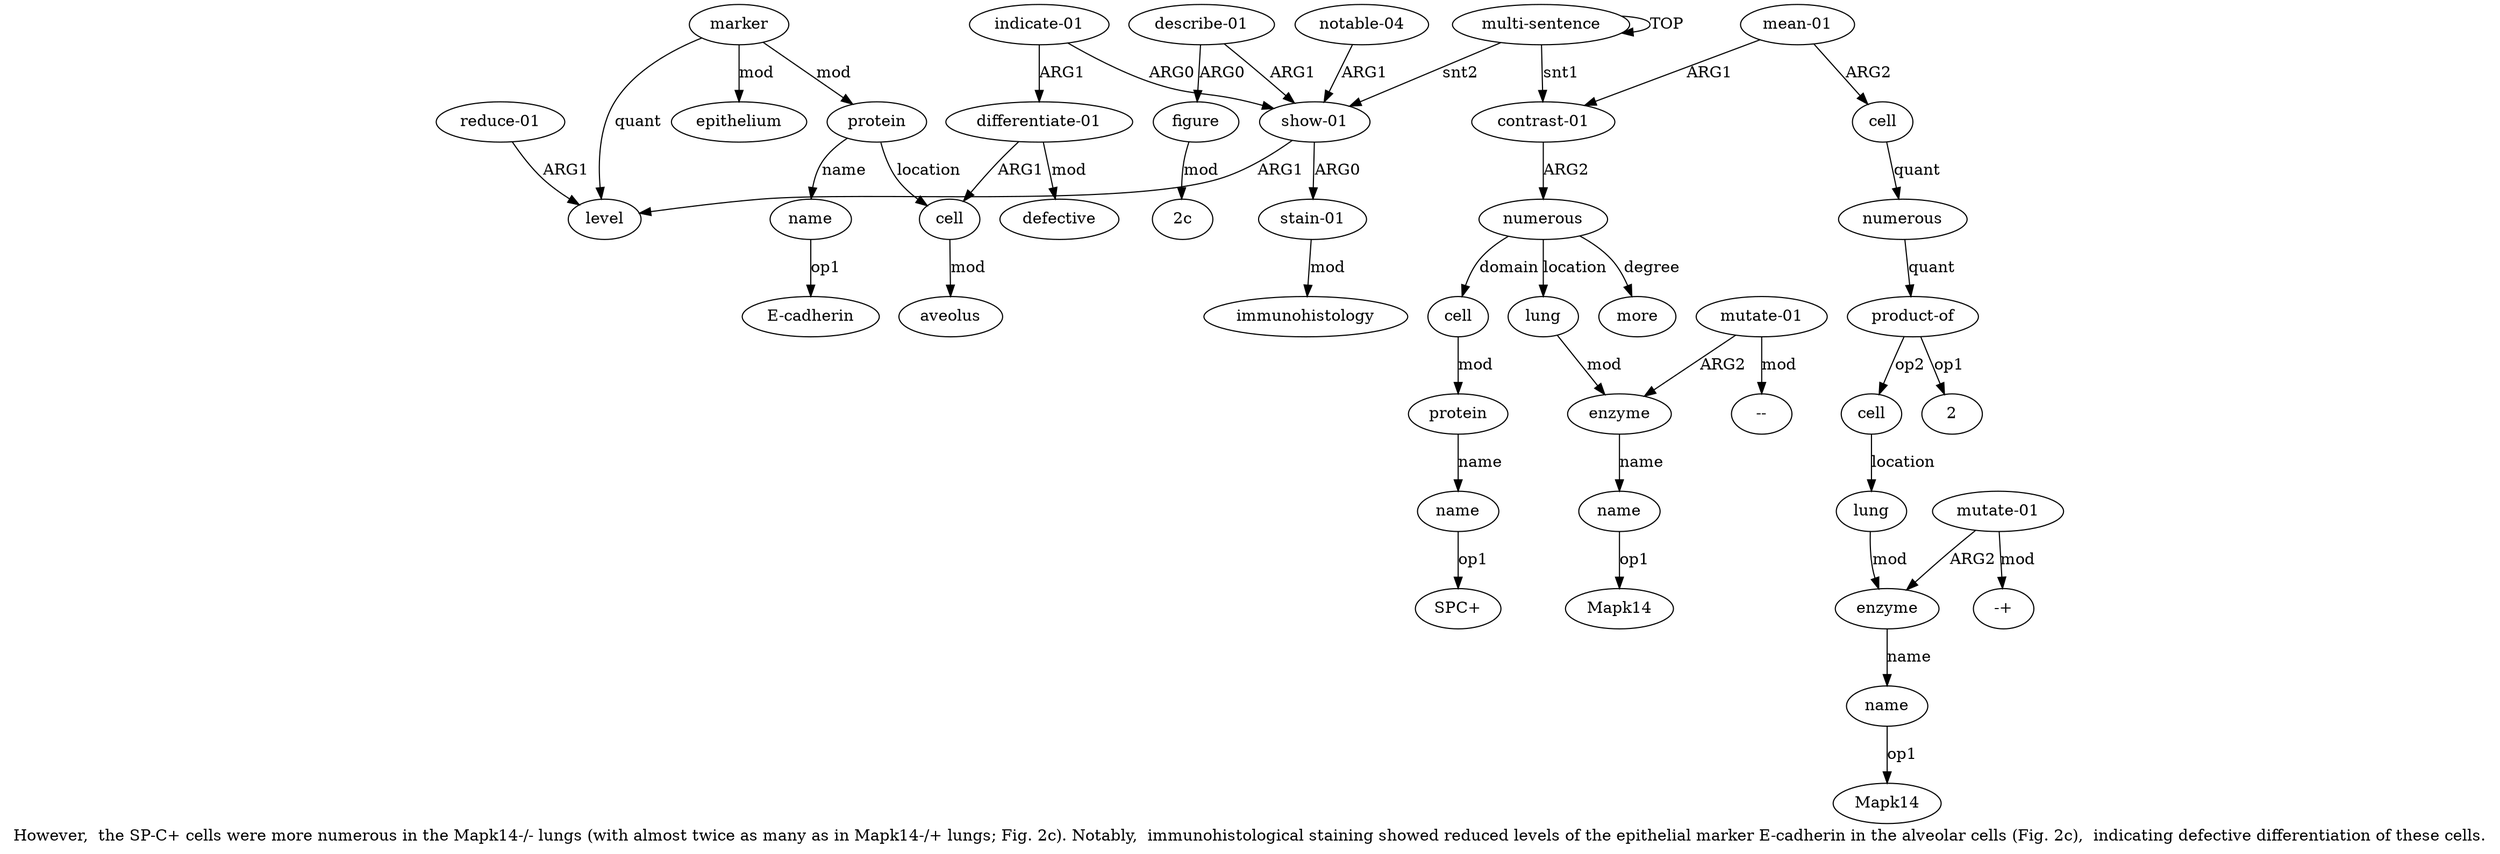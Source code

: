digraph  {
	graph [label="However,  the SP-C+ cells were more numerous in the Mapk14-/- lungs (with almost twice as many as in Mapk14-/+ lungs; Fig. 2c). \
Notably,  immunohistological staining showed reduced levels of the epithelial marker E-cadherin in the alveolar cells (Fig. 2c),  \
indicating defective differentiation of these cells."];
	node [label="\N"];
	a20	 [color=black,
		gold_ind=20,
		gold_label="show-01",
		label="show-01",
		test_ind=20,
		test_label="show-01"];
	a21	 [color=black,
		gold_ind=21,
		gold_label="stain-01",
		label="stain-01",
		test_ind=21,
		test_label="stain-01"];
	a20 -> a21 [key=0,
	color=black,
	gold_label=ARG0,
	label=ARG0,
	test_label=ARG0];
a23 [color=black,
	gold_ind=23,
	gold_label=level,
	label=level,
	test_ind=23,
	test_label=level];
a20 -> a23 [key=0,
color=black,
gold_label=ARG1,
label=ARG1,
test_label=ARG1];
a22 [color=black,
gold_ind=22,
gold_label=immunohistology,
label=immunohistology,
test_ind=22,
test_label=immunohistology];
a21 -> a22 [key=0,
color=black,
gold_label=mod,
label=mod,
test_label=mod];
a24 [color=black,
gold_ind=24,
gold_label="reduce-01",
label="reduce-01",
test_ind=24,
test_label="reduce-01"];
a24 -> a23 [key=0,
color=black,
gold_label=ARG1,
label=ARG1,
test_label=ARG1];
a25 [color=black,
gold_ind=25,
gold_label=marker,
label=marker,
test_ind=25,
test_label=marker];
a25 -> a23 [key=0,
color=black,
gold_label=quant,
label=quant,
test_label=quant];
a26 [color=black,
gold_ind=26,
gold_label=epithelium,
label=epithelium,
test_ind=26,
test_label=epithelium];
a25 -> a26 [key=0,
color=black,
gold_label=mod,
label=mod,
test_label=mod];
a27 [color=black,
gold_ind=27,
gold_label=protein,
label=protein,
test_ind=27,
test_label=protein];
a25 -> a27 [key=0,
color=black,
gold_label=mod,
label=mod,
test_label=mod];
a28 [color=black,
gold_ind=28,
gold_label=name,
label=name,
test_ind=28,
test_label=name];
a27 -> a28 [key=0,
color=black,
gold_label=name,
label=name,
test_label=name];
a31 [color=black,
gold_ind=31,
gold_label=cell,
label=cell,
test_ind=31,
test_label=cell];
a27 -> a31 [key=0,
color=black,
gold_label=location,
label=location,
test_label=location];
"a28 E-cadherin" [color=black,
gold_ind=-1,
gold_label="E-cadherin",
label="E-cadherin",
test_ind=-1,
test_label="E-cadherin"];
a28 -> "a28 E-cadherin" [key=0,
color=black,
gold_label=op1,
label=op1,
test_label=op1];
a29 [color=black,
gold_ind=29,
gold_label="indicate-01",
label="indicate-01",
test_ind=29,
test_label="indicate-01"];
a29 -> a20 [key=0,
color=black,
gold_label=ARG0,
label=ARG0,
test_label=ARG0];
a30 [color=black,
gold_ind=30,
gold_label="differentiate-01",
label="differentiate-01",
test_ind=30,
test_label="differentiate-01"];
a29 -> a30 [key=0,
color=black,
gold_label=ARG1,
label=ARG1,
test_label=ARG1];
a32 [color=black,
gold_ind=32,
gold_label=aveolus,
label=aveolus,
test_ind=32,
test_label=aveolus];
a31 -> a32 [key=0,
color=black,
gold_label=mod,
label=mod,
test_label=mod];
a30 -> a31 [key=0,
color=black,
gold_label=ARG1,
label=ARG1,
test_label=ARG1];
a33 [color=black,
gold_ind=33,
gold_label=defective,
label=defective,
test_ind=33,
test_label=defective];
a30 -> a33 [key=0,
color=black,
gold_label=mod,
label=mod,
test_label=mod];
"a18 Mapk14" [color=black,
gold_ind=-1,
gold_label=Mapk14,
label=Mapk14,
test_ind=-1,
test_label=Mapk14];
"a10 --" [color=black,
gold_ind=-1,
gold_label="--",
label="--",
test_ind=-1,
test_label="--"];
a36 [color=black,
gold_ind=36,
gold_label=figure,
label=figure,
test_ind=36,
test_label=figure];
"a36 2c" [color=black,
gold_ind=-1,
gold_label="2c",
label="2c",
test_ind=-1,
test_label="2c"];
a36 -> "a36 2c" [key=0,
color=black,
gold_label=mod,
label=mod,
test_label=mod];
a35 [color=black,
gold_ind=35,
gold_label="describe-01",
label="describe-01",
test_ind=35,
test_label="describe-01"];
a35 -> a20 [key=0,
color=black,
gold_label=ARG1,
label=ARG1,
test_label=ARG1];
a35 -> a36 [key=0,
color=black,
gold_label=ARG0,
label=ARG0,
test_label=ARG0];
a34 [color=black,
gold_ind=34,
gold_label="notable-04",
label="notable-04",
test_ind=34,
test_label="notable-04"];
a34 -> a20 [key=0,
color=black,
gold_label=ARG1,
label=ARG1,
test_label=ARG1];
"a6 SPC+" [color=black,
gold_ind=-1,
gold_label="SPC+",
label="SPC+",
test_ind=-1,
test_label="SPC+"];
"a9 Mapk14" [color=black,
gold_ind=-1,
gold_label=Mapk14,
label=Mapk14,
test_ind=-1,
test_label=Mapk14];
a15 [color=black,
gold_ind=15,
gold_label=cell,
label=cell,
test_ind=15,
test_label=cell];
a16 [color=black,
gold_ind=16,
gold_label=lung,
label=lung,
test_ind=16,
test_label=lung];
a15 -> a16 [key=0,
color=black,
gold_label=location,
label=location,
test_label=location];
a14 [color=black,
gold_ind=14,
gold_label="product-of",
label="product-of",
test_ind=14,
test_label="product-of"];
a14 -> a15 [key=0,
color=black,
gold_label=op2,
label=op2,
test_label=op2];
"a14 2" [color=black,
gold_ind=-1,
gold_label=2,
label=2,
test_ind=-1,
test_label=2];
a14 -> "a14 2" [key=0,
color=black,
gold_label=op1,
label=op1,
test_label=op1];
a17 [color=black,
gold_ind=17,
gold_label=enzyme,
label=enzyme,
test_ind=17,
test_label=enzyme];
a18 [color=black,
gold_ind=18,
gold_label=name,
label=name,
test_ind=18,
test_label=name];
a17 -> a18 [key=0,
color=black,
gold_label=name,
label=name,
test_label=name];
a16 -> a17 [key=0,
color=black,
gold_label=mod,
label=mod,
test_label=mod];
a11 [color=black,
gold_ind=11,
gold_label="mean-01",
label="mean-01",
test_ind=11,
test_label="mean-01"];
a12 [color=black,
gold_ind=12,
gold_label=cell,
label=cell,
test_ind=12,
test_label=cell];
a11 -> a12 [key=0,
color=black,
gold_label=ARG2,
label=ARG2,
test_label=ARG2];
a1 [color=black,
gold_ind=1,
gold_label="contrast-01",
label="contrast-01",
test_ind=1,
test_label="contrast-01"];
a11 -> a1 [key=0,
color=black,
gold_label=ARG1,
label=ARG1,
test_label=ARG1];
a10 [color=black,
gold_ind=10,
gold_label="mutate-01",
label="mutate-01",
test_ind=10,
test_label="mutate-01"];
a10 -> "a10 --" [key=0,
color=black,
gold_label=mod,
label=mod,
test_label=mod];
a8 [color=black,
gold_ind=8,
gold_label=enzyme,
label=enzyme,
test_ind=8,
test_label=enzyme];
a10 -> a8 [key=0,
color=black,
gold_label=ARG2,
label=ARG2,
test_label=ARG2];
a13 [color=black,
gold_ind=13,
gold_label=numerous,
label=numerous,
test_ind=13,
test_label=numerous];
a13 -> a14 [key=0,
color=black,
gold_label=quant,
label=quant,
test_label=quant];
a12 -> a13 [key=0,
color=black,
gold_label=quant,
label=quant,
test_label=quant];
a19 [color=black,
gold_ind=19,
gold_label="mutate-01",
label="mutate-01",
test_ind=19,
test_label="mutate-01"];
a19 -> a17 [key=0,
color=black,
gold_label=ARG2,
label=ARG2,
test_label=ARG2];
"a19 -+" [color=black,
gold_ind=-1,
gold_label="-+",
label="-+",
test_ind=-1,
test_label="-+"];
a19 -> "a19 -+" [key=0,
color=black,
gold_label=mod,
label=mod,
test_label=mod];
a18 -> "a18 Mapk14" [key=0,
color=black,
gold_label=op1,
label=op1,
test_label=op1];
a2 [color=black,
gold_ind=2,
gold_label=numerous,
label=numerous,
test_ind=2,
test_label=numerous];
a1 -> a2 [key=0,
color=black,
gold_label=ARG2,
label=ARG2,
test_label=ARG2];
a0 [color=black,
gold_ind=0,
gold_label="multi-sentence",
label="multi-sentence",
test_ind=0,
test_label="multi-sentence"];
a0 -> a20 [key=0,
color=black,
gold_label=snt2,
label=snt2,
test_label=snt2];
a0 -> a1 [key=0,
color=black,
gold_label=snt1,
label=snt1,
test_label=snt1];
a0 -> a0 [key=0,
color=black,
gold_label=TOP,
label=TOP,
test_label=TOP];
a3 [color=black,
gold_ind=3,
gold_label=more,
label=more,
test_ind=3,
test_label=more];
a2 -> a3 [key=0,
color=black,
gold_label=degree,
label=degree,
test_label=degree];
a4 [color=black,
gold_ind=4,
gold_label=cell,
label=cell,
test_ind=4,
test_label=cell];
a2 -> a4 [key=0,
color=black,
gold_label=domain,
label=domain,
test_label=domain];
a7 [color=black,
gold_ind=7,
gold_label=lung,
label=lung,
test_ind=7,
test_label=lung];
a2 -> a7 [key=0,
color=black,
gold_label=location,
label=location,
test_label=location];
a5 [color=black,
gold_ind=5,
gold_label=protein,
label=protein,
test_ind=5,
test_label=protein];
a6 [color=black,
gold_ind=6,
gold_label=name,
label=name,
test_ind=6,
test_label=name];
a5 -> a6 [key=0,
color=black,
gold_label=name,
label=name,
test_label=name];
a4 -> a5 [key=0,
color=black,
gold_label=mod,
label=mod,
test_label=mod];
a7 -> a8 [key=0,
color=black,
gold_label=mod,
label=mod,
test_label=mod];
a6 -> "a6 SPC+" [key=0,
color=black,
gold_label=op1,
label=op1,
test_label=op1];
a9 [color=black,
gold_ind=9,
gold_label=name,
label=name,
test_ind=9,
test_label=name];
a9 -> "a9 Mapk14" [key=0,
color=black,
gold_label=op1,
label=op1,
test_label=op1];
a8 -> a9 [key=0,
color=black,
gold_label=name,
label=name,
test_label=name];
}
